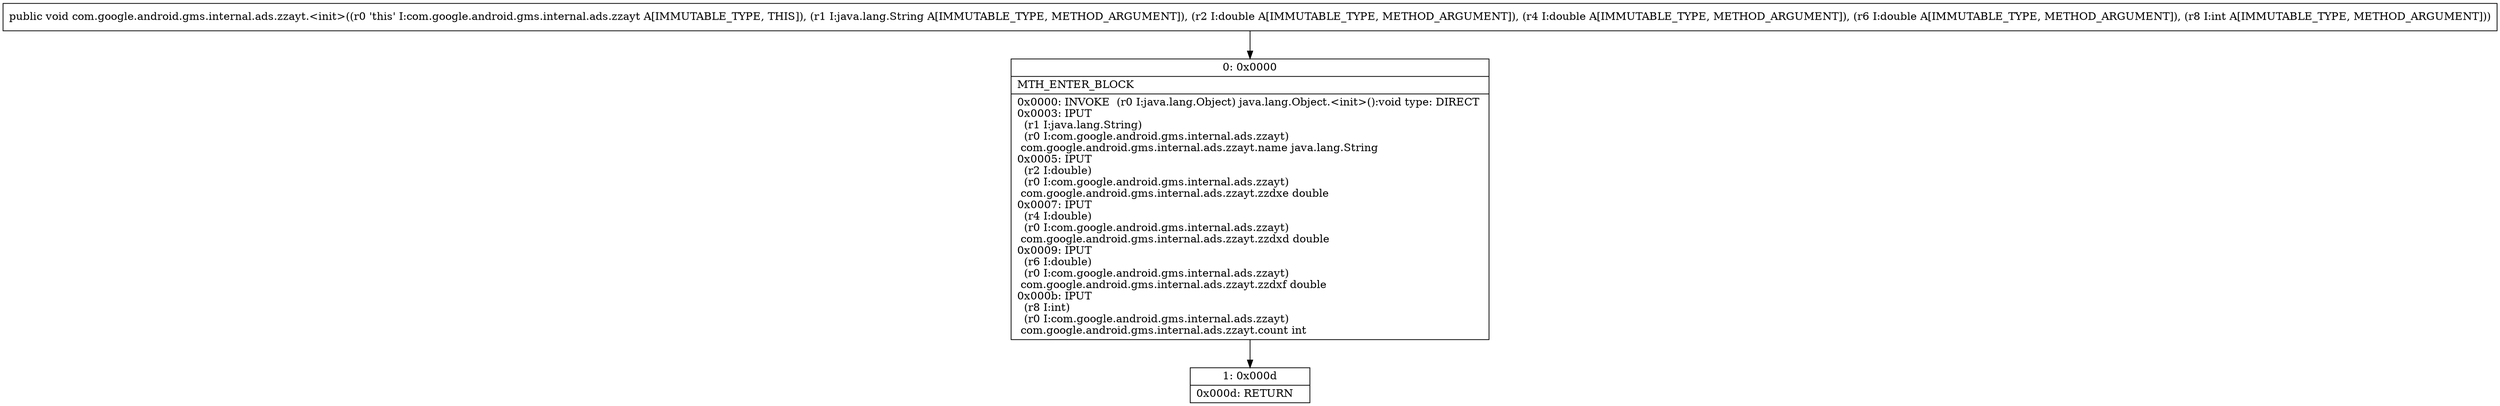 digraph "CFG forcom.google.android.gms.internal.ads.zzayt.\<init\>(Ljava\/lang\/String;DDDI)V" {
Node_0 [shape=record,label="{0\:\ 0x0000|MTH_ENTER_BLOCK\l|0x0000: INVOKE  (r0 I:java.lang.Object) java.lang.Object.\<init\>():void type: DIRECT \l0x0003: IPUT  \l  (r1 I:java.lang.String)\l  (r0 I:com.google.android.gms.internal.ads.zzayt)\l com.google.android.gms.internal.ads.zzayt.name java.lang.String \l0x0005: IPUT  \l  (r2 I:double)\l  (r0 I:com.google.android.gms.internal.ads.zzayt)\l com.google.android.gms.internal.ads.zzayt.zzdxe double \l0x0007: IPUT  \l  (r4 I:double)\l  (r0 I:com.google.android.gms.internal.ads.zzayt)\l com.google.android.gms.internal.ads.zzayt.zzdxd double \l0x0009: IPUT  \l  (r6 I:double)\l  (r0 I:com.google.android.gms.internal.ads.zzayt)\l com.google.android.gms.internal.ads.zzayt.zzdxf double \l0x000b: IPUT  \l  (r8 I:int)\l  (r0 I:com.google.android.gms.internal.ads.zzayt)\l com.google.android.gms.internal.ads.zzayt.count int \l}"];
Node_1 [shape=record,label="{1\:\ 0x000d|0x000d: RETURN   \l}"];
MethodNode[shape=record,label="{public void com.google.android.gms.internal.ads.zzayt.\<init\>((r0 'this' I:com.google.android.gms.internal.ads.zzayt A[IMMUTABLE_TYPE, THIS]), (r1 I:java.lang.String A[IMMUTABLE_TYPE, METHOD_ARGUMENT]), (r2 I:double A[IMMUTABLE_TYPE, METHOD_ARGUMENT]), (r4 I:double A[IMMUTABLE_TYPE, METHOD_ARGUMENT]), (r6 I:double A[IMMUTABLE_TYPE, METHOD_ARGUMENT]), (r8 I:int A[IMMUTABLE_TYPE, METHOD_ARGUMENT])) }"];
MethodNode -> Node_0;
Node_0 -> Node_1;
}

